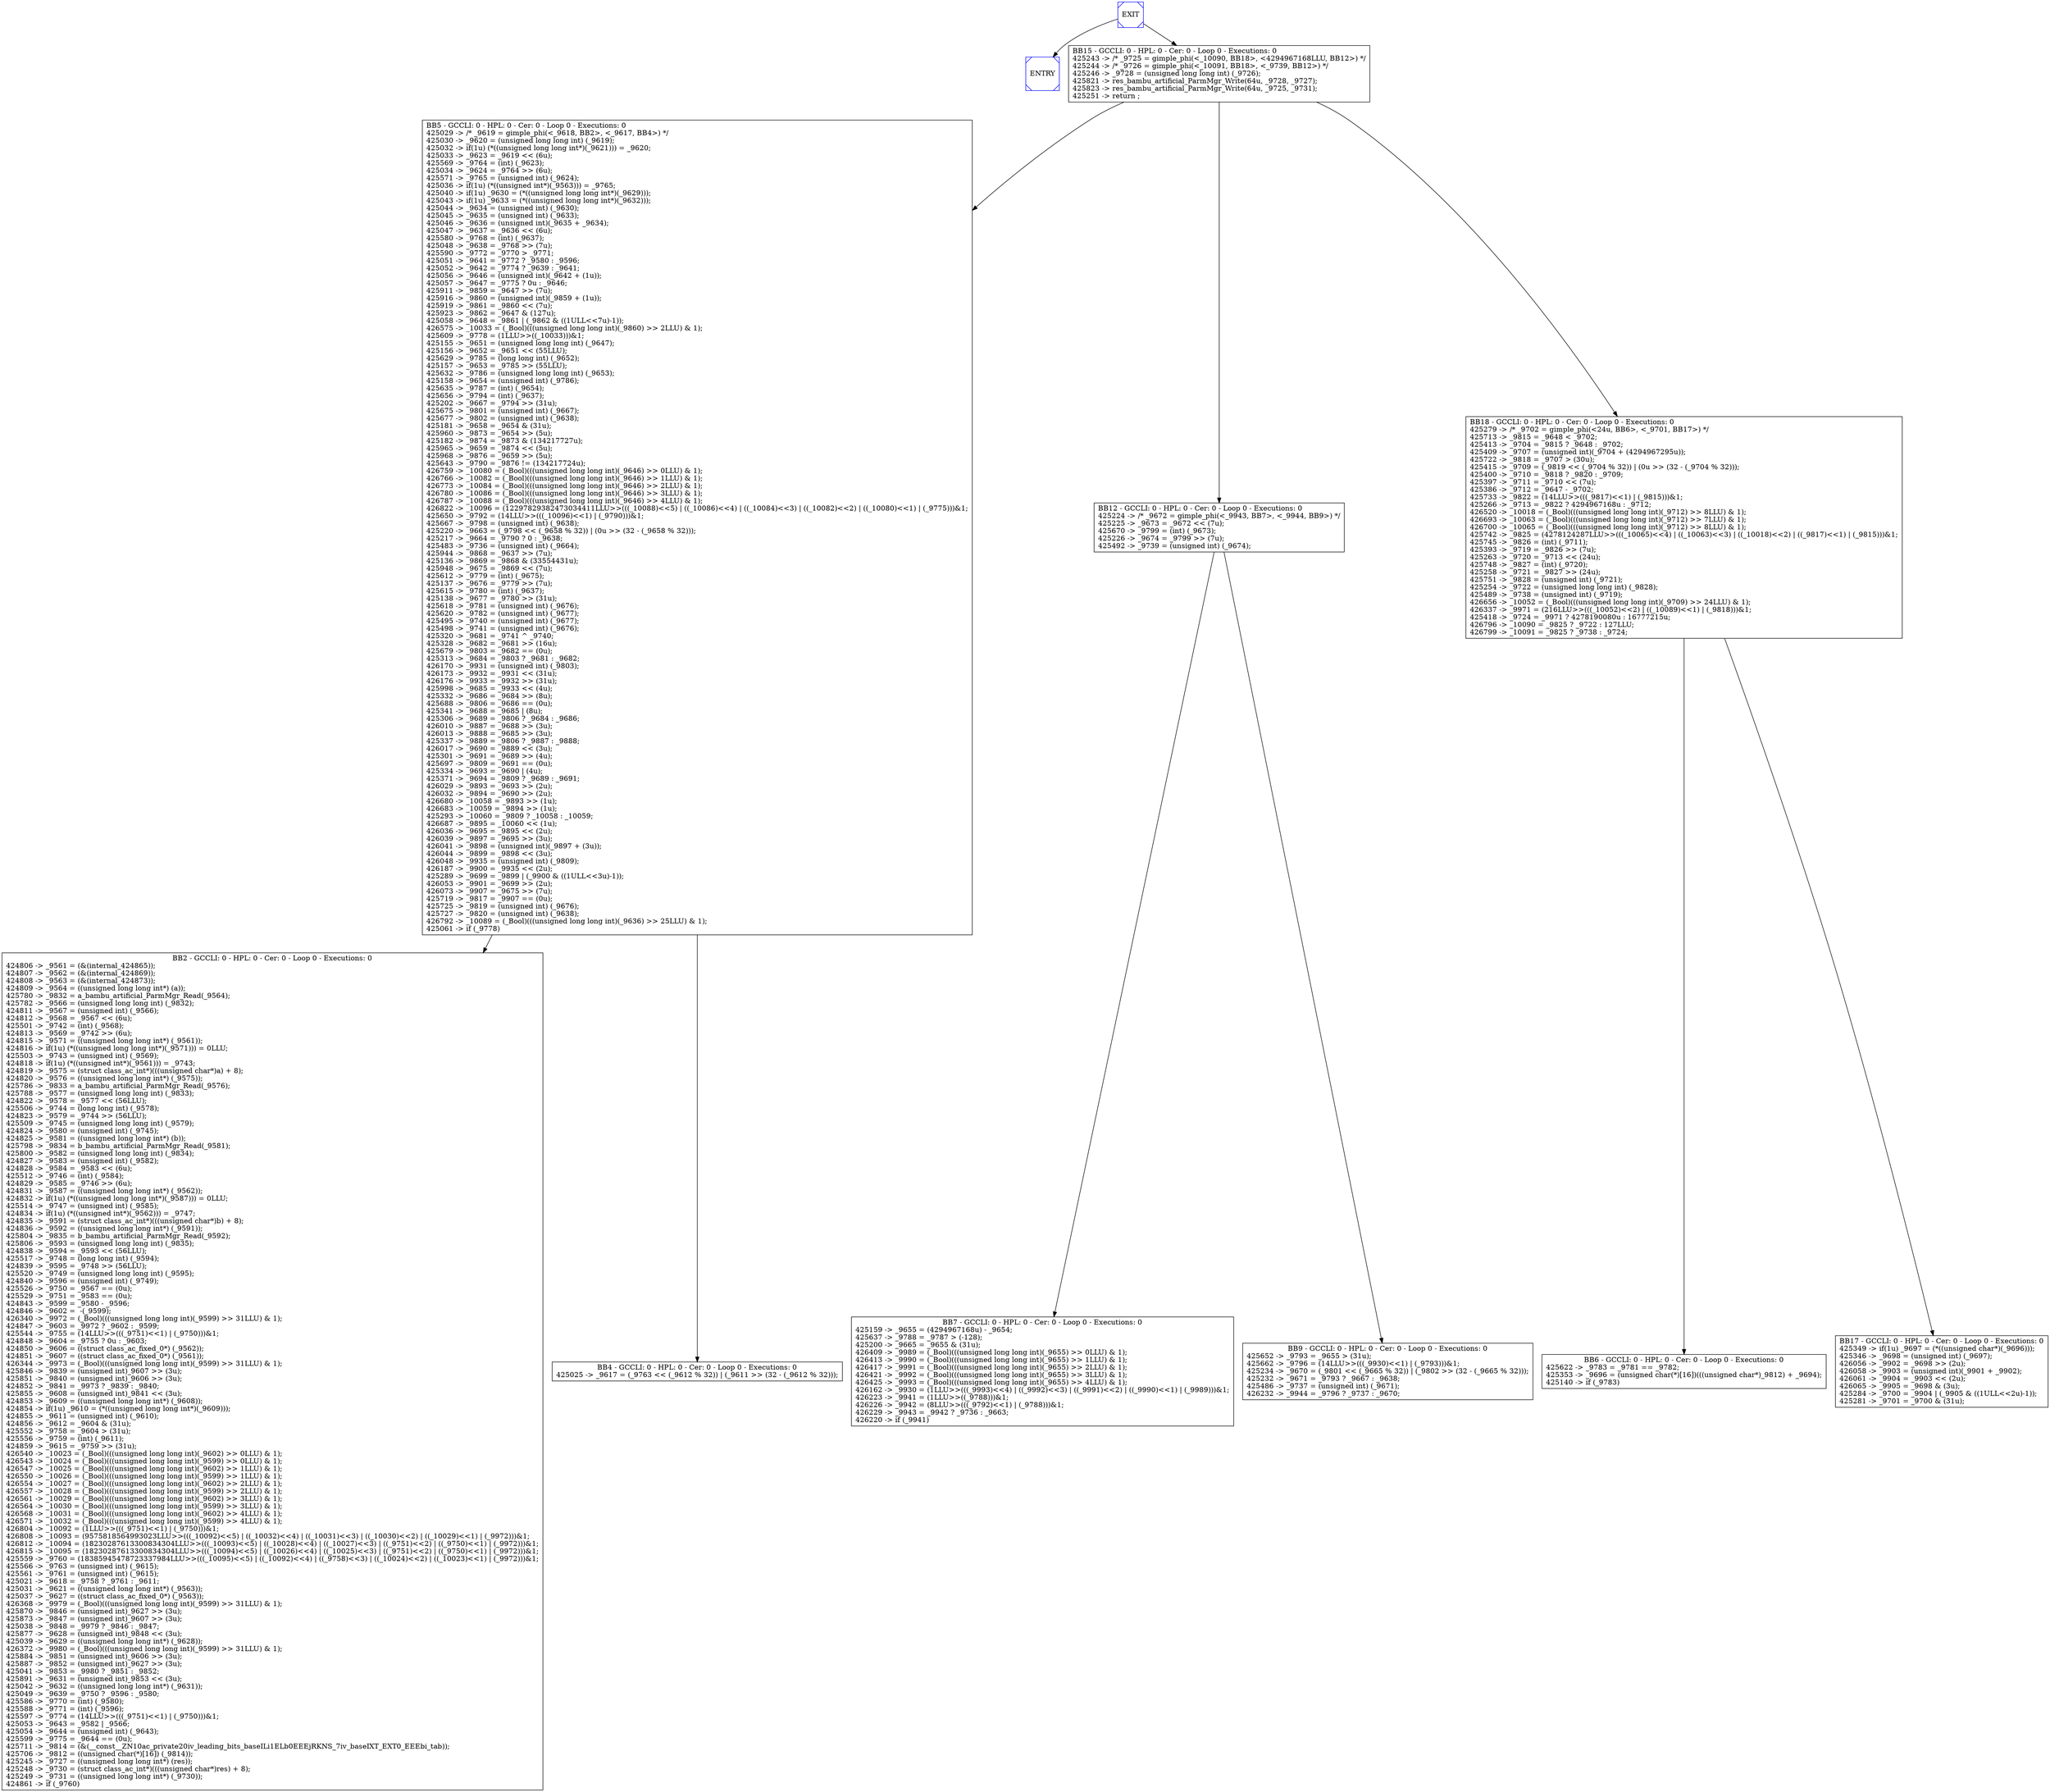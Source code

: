 digraph G {
0[color=blue,shape=Msquare, label="ENTRY"];
1[color=blue,shape=Msquare, label="EXIT"];
2[shape=box, label="BB2 - GCCLI: 0 - HPL: 0 - Cer: 0 - Loop 0 - Executions: 0\n424806 -> _9561 = (&(internal_424865));\l424807 -> _9562 = (&(internal_424869));\l424808 -> _9563 = (&(internal_424873));\l424809 -> _9564 = ((unsigned long long int*) (a));\l425780 -> _9832 = a_bambu_artificial_ParmMgr_Read(_9564);\l425782 -> _9566 = (unsigned long long int) (_9832);\l424811 -> _9567 = (unsigned int) (_9566);\l424812 -> _9568 = _9567 << (6u);\l425501 -> _9742 = (int) (_9568);\l424813 -> _9569 = _9742 >> (6u);\l424815 -> _9571 = ((unsigned long long int*) (_9561));\l424816 -> if(1u) (*((unsigned long long int*)(_9571))) = 0LLU;\l425503 -> _9743 = (unsigned int) (_9569);\l424818 -> if(1u) (*((unsigned int*)(_9561))) = _9743;\l424819 -> _9575 = (struct class_ac_int*)(((unsigned char*)a) + 8);\l424820 -> _9576 = ((unsigned long long int*) (_9575));\l425786 -> _9833 = a_bambu_artificial_ParmMgr_Read(_9576);\l425788 -> _9577 = (unsigned long long int) (_9833);\l424822 -> _9578 = _9577 << (56LLU);\l425506 -> _9744 = (long long int) (_9578);\l424823 -> _9579 = _9744 >> (56LLU);\l425509 -> _9745 = (unsigned long long int) (_9579);\l424824 -> _9580 = (unsigned int) (_9745);\l424825 -> _9581 = ((unsigned long long int*) (b));\l425798 -> _9834 = b_bambu_artificial_ParmMgr_Read(_9581);\l425800 -> _9582 = (unsigned long long int) (_9834);\l424827 -> _9583 = (unsigned int) (_9582);\l424828 -> _9584 = _9583 << (6u);\l425512 -> _9746 = (int) (_9584);\l424829 -> _9585 = _9746 >> (6u);\l424831 -> _9587 = ((unsigned long long int*) (_9562));\l424832 -> if(1u) (*((unsigned long long int*)(_9587))) = 0LLU;\l425514 -> _9747 = (unsigned int) (_9585);\l424834 -> if(1u) (*((unsigned int*)(_9562))) = _9747;\l424835 -> _9591 = (struct class_ac_int*)(((unsigned char*)b) + 8);\l424836 -> _9592 = ((unsigned long long int*) (_9591));\l425804 -> _9835 = b_bambu_artificial_ParmMgr_Read(_9592);\l425806 -> _9593 = (unsigned long long int) (_9835);\l424838 -> _9594 = _9593 << (56LLU);\l425517 -> _9748 = (long long int) (_9594);\l424839 -> _9595 = _9748 >> (56LLU);\l425520 -> _9749 = (unsigned long long int) (_9595);\l424840 -> _9596 = (unsigned int) (_9749);\l425526 -> _9750 = _9567 == (0u);\l425529 -> _9751 = _9583 == (0u);\l424843 -> _9599 = _9580 - _9596;\l424846 -> _9602 =  -(_9599);\l426340 -> _9972 = (_Bool)(((unsigned long long int)(_9599) >> 31LLU) & 1);\l424847 -> _9603 = _9972 ? _9602 : _9599;\l425544 -> _9755 = (14LLU>>(((_9751)<<1) | (_9750)))&1;\l424848 -> _9604 = _9755 ? 0u : _9603;\l424850 -> _9606 = ((struct class_ac_fixed_0*) (_9562));\l424851 -> _9607 = ((struct class_ac_fixed_0*) (_9561));\l426344 -> _9973 = (_Bool)(((unsigned long long int)(_9599) >> 31LLU) & 1);\l425846 -> _9839 = (unsigned int)_9607 >> (3u);\l425851 -> _9840 = (unsigned int)_9606 >> (3u);\l424852 -> _9841 = _9973 ? _9839 : _9840;\l425855 -> _9608 = (unsigned int)_9841 << (3u);\l424853 -> _9609 = ((unsigned long long int*) (_9608));\l424854 -> if(1u) _9610 = (*((unsigned long long int*)(_9609)));\l424855 -> _9611 = (unsigned int) (_9610);\l424856 -> _9612 = _9604 & (31u);\l425552 -> _9758 = _9604 > (31u);\l425556 -> _9759 = (int) (_9611);\l424859 -> _9615 = _9759 >> (31u);\l426540 -> _10023 = (_Bool)(((unsigned long long int)(_9602) >> 0LLU) & 1);\l426543 -> _10024 = (_Bool)(((unsigned long long int)(_9599) >> 0LLU) & 1);\l426547 -> _10025 = (_Bool)(((unsigned long long int)(_9602) >> 1LLU) & 1);\l426550 -> _10026 = (_Bool)(((unsigned long long int)(_9599) >> 1LLU) & 1);\l426554 -> _10027 = (_Bool)(((unsigned long long int)(_9602) >> 2LLU) & 1);\l426557 -> _10028 = (_Bool)(((unsigned long long int)(_9599) >> 2LLU) & 1);\l426561 -> _10029 = (_Bool)(((unsigned long long int)(_9602) >> 3LLU) & 1);\l426564 -> _10030 = (_Bool)(((unsigned long long int)(_9599) >> 3LLU) & 1);\l426568 -> _10031 = (_Bool)(((unsigned long long int)(_9602) >> 4LLU) & 1);\l426571 -> _10032 = (_Bool)(((unsigned long long int)(_9599) >> 4LLU) & 1);\l426804 -> _10092 = (1LLU>>(((_9751)<<1) | (_9750)))&1;\l426808 -> _10093 = (9575818564993023LLU>>(((_10092)<<5) | ((_10032)<<4) | ((_10031)<<3) | ((_10030)<<2) | ((_10029)<<1) | (_9972)))&1;\l426812 -> _10094 = (18230287613300834304LLU>>(((_10093)<<5) | ((_10028)<<4) | ((_10027)<<3) | ((_9751)<<2) | ((_9750)<<1) | (_9972)))&1;\l426815 -> _10095 = (18230287613300834304LLU>>(((_10094)<<5) | ((_10026)<<4) | ((_10025)<<3) | ((_9751)<<2) | ((_9750)<<1) | (_9972)))&1;\l425559 -> _9760 = (18385945478723337984LLU>>(((_10095)<<5) | ((_10092)<<4) | ((_9758)<<3) | ((_10024)<<2) | ((_10023)<<1) | (_9972)))&1;\l425566 -> _9763 = (unsigned int) (_9615);\l425561 -> _9761 = (unsigned int) (_9615);\l425021 -> _9618 = _9758 ? _9761 : _9611;\l425031 -> _9621 = ((unsigned long long int*) (_9563));\l425037 -> _9627 = ((struct class_ac_fixed_0*) (_9563));\l426368 -> _9979 = (_Bool)(((unsigned long long int)(_9599) >> 31LLU) & 1);\l425870 -> _9846 = (unsigned int)_9627 >> (3u);\l425873 -> _9847 = (unsigned int)_9607 >> (3u);\l425038 -> _9848 = _9979 ? _9846 : _9847;\l425877 -> _9628 = (unsigned int)_9848 << (3u);\l425039 -> _9629 = ((unsigned long long int*) (_9628));\l426372 -> _9980 = (_Bool)(((unsigned long long int)(_9599) >> 31LLU) & 1);\l425884 -> _9851 = (unsigned int)_9606 >> (3u);\l425887 -> _9852 = (unsigned int)_9627 >> (3u);\l425041 -> _9853 = _9980 ? _9851 : _9852;\l425891 -> _9631 = (unsigned int)_9853 << (3u);\l425042 -> _9632 = ((unsigned long long int*) (_9631));\l425049 -> _9639 = _9750 ? _9596 : _9580;\l425586 -> _9770 = (int) (_9580);\l425588 -> _9771 = (int) (_9596);\l425597 -> _9774 = (14LLU>>(((_9751)<<1) | (_9750)))&1;\l425053 -> _9643 = _9582 | _9566;\l425054 -> _9644 = (unsigned int) (_9643);\l425599 -> _9775 = _9644 == (0u);\l425711 -> _9814 = (&(__const__ZN10ac_private20iv_leading_bits_baseILi1ELb0EEEjRKNS_7iv_baseIXT_EXT0_EEEbi_tab));\l425706 -> _9812 = ((unsigned char(*)[16]) (_9814));\l425245 -> _9727 = ((unsigned long long int*) (res));\l425248 -> _9730 = (struct class_ac_int*)(((unsigned char*)res) + 8);\l425249 -> _9731 = ((unsigned long long int*) (_9730));\l424861 -> if (_9760)\l"];
3[shape=box, label="BB4 - GCCLI: 0 - HPL: 0 - Cer: 0 - Loop 0 - Executions: 0\n425025 -> _9617 = (_9763 << (_9612 % 32)) | (_9611 >> (32 - (_9612 % 32)));\l"];
4[shape=box, label="BB5 - GCCLI: 0 - HPL: 0 - Cer: 0 - Loop 0 - Executions: 0\l425029 -> /* _9619 = gimple_phi(<_9618, BB2>, <_9617, BB4>) */\l425030 -> _9620 = (unsigned long long int) (_9619);\l425032 -> if(1u) (*((unsigned long long int*)(_9621))) = _9620;\l425033 -> _9623 = _9619 << (6u);\l425569 -> _9764 = (int) (_9623);\l425034 -> _9624 = _9764 >> (6u);\l425571 -> _9765 = (unsigned int) (_9624);\l425036 -> if(1u) (*((unsigned int*)(_9563))) = _9765;\l425040 -> if(1u) _9630 = (*((unsigned long long int*)(_9629)));\l425043 -> if(1u) _9633 = (*((unsigned long long int*)(_9632)));\l425044 -> _9634 = (unsigned int) (_9630);\l425045 -> _9635 = (unsigned int) (_9633);\l425046 -> _9636 = (unsigned int)(_9635 + _9634);\l425047 -> _9637 = _9636 << (6u);\l425580 -> _9768 = (int) (_9637);\l425048 -> _9638 = _9768 >> (7u);\l425590 -> _9772 = _9770 > _9771;\l425051 -> _9641 = _9772 ? _9580 : _9596;\l425052 -> _9642 = _9774 ? _9639 : _9641;\l425056 -> _9646 = (unsigned int)(_9642 + (1u));\l425057 -> _9647 = _9775 ? 0u : _9646;\l425911 -> _9859 = _9647 >> (7u);\l425916 -> _9860 = (unsigned int)(_9859 + (1u));\l425919 -> _9861 = _9860 << (7u);\l425923 -> _9862 = _9647 & (127u);\l425058 -> _9648 = _9861 | (_9862 & ((1ULL<<7u)-1));\l426575 -> _10033 = (_Bool)(((unsigned long long int)(_9860) >> 2LLU) & 1);\l425609 -> _9778 = (1LLU>>((_10033)))&1;\l425155 -> _9651 = (unsigned long long int) (_9647);\l425156 -> _9652 = _9651 << (55LLU);\l425629 -> _9785 = (long long int) (_9652);\l425157 -> _9653 = _9785 >> (55LLU);\l425632 -> _9786 = (unsigned long long int) (_9653);\l425158 -> _9654 = (unsigned int) (_9786);\l425635 -> _9787 = (int) (_9654);\l425656 -> _9794 = (int) (_9637);\l425202 -> _9667 = _9794 >> (31u);\l425675 -> _9801 = (unsigned int) (_9667);\l425677 -> _9802 = (unsigned int) (_9638);\l425181 -> _9658 = _9654 & (31u);\l425960 -> _9873 = _9654 >> (5u);\l425182 -> _9874 = _9873 & (134217727u);\l425965 -> _9659 = _9874 << (5u);\l425968 -> _9876 = _9659 >> (5u);\l425643 -> _9790 = _9876 != (134217724u);\l426759 -> _10080 = (_Bool)(((unsigned long long int)(_9646) >> 0LLU) & 1);\l426766 -> _10082 = (_Bool)(((unsigned long long int)(_9646) >> 1LLU) & 1);\l426773 -> _10084 = (_Bool)(((unsigned long long int)(_9646) >> 2LLU) & 1);\l426780 -> _10086 = (_Bool)(((unsigned long long int)(_9646) >> 3LLU) & 1);\l426787 -> _10088 = (_Bool)(((unsigned long long int)(_9646) >> 4LLU) & 1);\l426822 -> _10096 = (12297829382473034411LLU>>(((_10088)<<5) | ((_10086)<<4) | ((_10084)<<3) | ((_10082)<<2) | ((_10080)<<1) | (_9775)))&1;\l425650 -> _9792 = (14LLU>>(((_10096)<<1) | (_9790)))&1;\l425667 -> _9798 = (unsigned int) (_9638);\l425220 -> _9663 = (_9798 << (_9658 % 32)) | (0u >> (32 - (_9658 % 32)));\l425217 -> _9664 = _9790 ? 0 : _9638;\l425483 -> _9736 = (unsigned int) (_9664);\l425944 -> _9868 = _9637 >> (7u);\l425136 -> _9869 = _9868 & (33554431u);\l425948 -> _9675 = _9869 << (7u);\l425612 -> _9779 = (int) (_9675);\l425137 -> _9676 = _9779 >> (7u);\l425615 -> _9780 = (int) (_9637);\l425138 -> _9677 = _9780 >> (31u);\l425618 -> _9781 = (unsigned int) (_9676);\l425620 -> _9782 = (unsigned int) (_9677);\l425495 -> _9740 = (unsigned int) (_9677);\l425498 -> _9741 = (unsigned int) (_9676);\l425320 -> _9681 = _9741 ^ _9740;\l425328 -> _9682 = _9681 >> (16u);\l425679 -> _9803 = _9682 == (0u);\l425313 -> _9684 = _9803 ? _9681 : _9682;\l426170 -> _9931 = (unsigned int) (_9803);\l426173 -> _9932 = _9931 << (31u);\l426176 -> _9933 = _9932 >> (31u);\l425998 -> _9685 = _9933 << (4u);\l425332 -> _9686 = _9684 >> (8u);\l425688 -> _9806 = _9686 == (0u);\l425341 -> _9688 = _9685 | (8u);\l425306 -> _9689 = _9806 ? _9684 : _9686;\l426010 -> _9887 = _9688 >> (3u);\l426013 -> _9888 = _9685 >> (3u);\l425337 -> _9889 = _9806 ? _9887 : _9888;\l426017 -> _9690 = _9889 << (3u);\l425301 -> _9691 = _9689 >> (4u);\l425697 -> _9809 = _9691 == (0u);\l425334 -> _9693 = _9690 | (4u);\l425371 -> _9694 = _9809 ? _9689 : _9691;\l426029 -> _9893 = _9693 >> (2u);\l426032 -> _9894 = _9690 >> (2u);\l426680 -> _10058 = _9893 >> (1u);\l426683 -> _10059 = _9894 >> (1u);\l425293 -> _10060 = _9809 ? _10058 : _10059;\l426687 -> _9895 = _10060 << (1u);\l426036 -> _9695 = _9895 << (2u);\l426039 -> _9897 = _9695 >> (3u);\l426041 -> _9898 = (unsigned int)(_9897 + (3u));\l426044 -> _9899 = _9898 << (3u);\l426048 -> _9935 = (unsigned int) (_9809);\l426187 -> _9900 = _9935 << (2u);\l425289 -> _9699 = _9899 | (_9900 & ((1ULL<<3u)-1));\l426053 -> _9901 = _9699 >> (2u);\l426073 -> _9907 = _9675 >> (7u);\l425719 -> _9817 = _9907 == (0u);\l425725 -> _9819 = (unsigned int) (_9676);\l425727 -> _9820 = (unsigned int) (_9638);\l426792 -> _10089 = (_Bool)(((unsigned long long int)(_9636) >> 25LLU) & 1);\l425061 -> if (_9778)\l"];
5[shape=box, label="BB6 - GCCLI: 0 - HPL: 0 - Cer: 0 - Loop 0 - Executions: 0\n425622 -> _9783 = _9781 == _9782;\l425353 -> _9696 = (unsigned char(*)[16])(((unsigned char*)_9812) + _9694);\l425140 -> if (_9783)\l"];
6[shape=box, label="BB7 - GCCLI: 0 - HPL: 0 - Cer: 0 - Loop 0 - Executions: 0\n425159 -> _9655 = (4294967168u) - _9654;\l425637 -> _9788 = _9787 > (-128);\l425200 -> _9665 = _9655 & (31u);\l426409 -> _9989 = (_Bool)(((unsigned long long int)(_9655) >> 0LLU) & 1);\l426413 -> _9990 = (_Bool)(((unsigned long long int)(_9655) >> 1LLU) & 1);\l426417 -> _9991 = (_Bool)(((unsigned long long int)(_9655) >> 2LLU) & 1);\l426421 -> _9992 = (_Bool)(((unsigned long long int)(_9655) >> 3LLU) & 1);\l426425 -> _9993 = (_Bool)(((unsigned long long int)(_9655) >> 4LLU) & 1);\l426162 -> _9930 = (1LLU>>(((_9993)<<4) | ((_9992)<<3) | ((_9991)<<2) | ((_9990)<<1) | (_9989)))&1;\l426223 -> _9941 = (1LLU>>((_9788)))&1;\l426226 -> _9942 = (8LLU>>(((_9792)<<1) | (_9788)))&1;\l426229 -> _9943 = _9942 ? _9736 : _9663;\l426220 -> if (_9941)\l"];
7[shape=box, label="BB9 - GCCLI: 0 - HPL: 0 - Cer: 0 - Loop 0 - Executions: 0\n425652 -> _9793 = _9655 > (31u);\l425662 -> _9796 = (14LLU>>(((_9930)<<1) | (_9793)))&1;\l425234 -> _9670 = (_9801 << (_9665 % 32)) | (_9802 >> (32 - (_9665 % 32)));\l425232 -> _9671 = _9793 ? _9667 : _9638;\l425486 -> _9737 = (unsigned int) (_9671);\l426232 -> _9944 = _9796 ? _9737 : _9670;\l"];
8[shape=box, label="BB12 - GCCLI: 0 - HPL: 0 - Cer: 0 - Loop 0 - Executions: 0\l425224 -> /* _9672 = gimple_phi(<_9943, BB7>, <_9944, BB9>) */\l425225 -> _9673 = _9672 << (7u);\l425670 -> _9799 = (int) (_9673);\l425226 -> _9674 = _9799 >> (7u);\l425492 -> _9739 = (unsigned int) (_9674);\l"];
9[shape=box, label="BB15 - GCCLI: 0 - HPL: 0 - Cer: 0 - Loop 0 - Executions: 0\l425243 -> /* _9725 = gimple_phi(<_10090, BB18>, <4294967168LLU, BB12>) */\l425244 -> /* _9726 = gimple_phi(<_10091, BB18>, <_9739, BB12>) */\l425246 -> _9728 = (unsigned long long int) (_9726);\l425821 -> res_bambu_artificial_ParmMgr_Write(64u, _9728, _9727);\l425823 -> res_bambu_artificial_ParmMgr_Write(64u, _9725, _9731);\l425251 -> return ;\l"];
10[shape=box, label="BB17 - GCCLI: 0 - HPL: 0 - Cer: 0 - Loop 0 - Executions: 0\n425349 -> if(1u) _9697 = (*((unsigned char*)(_9696)));\l425346 -> _9698 = (unsigned int) (_9697);\l426056 -> _9902 = _9698 >> (2u);\l426058 -> _9903 = (unsigned int)(_9901 + _9902);\l426061 -> _9904 = _9903 << (2u);\l426065 -> _9905 = _9698 & (3u);\l425284 -> _9700 = _9904 | (_9905 & ((1ULL<<2u)-1));\l425281 -> _9701 = _9700 & (31u);\l"];
11[shape=box, label="BB18 - GCCLI: 0 - HPL: 0 - Cer: 0 - Loop 0 - Executions: 0\l425279 -> /* _9702 = gimple_phi(<24u, BB6>, <_9701, BB17>) */\l425713 -> _9815 = _9648 < _9702;\l425413 -> _9704 = _9815 ? _9648 : _9702;\l425409 -> _9707 = (unsigned int)(_9704 + (4294967295u));\l425722 -> _9818 = _9707 > (30u);\l425415 -> _9709 = (_9819 << (_9704 % 32)) | (0u >> (32 - (_9704 % 32)));\l425400 -> _9710 = _9818 ? _9820 : _9709;\l425397 -> _9711 = _9710 << (7u);\l425386 -> _9712 = _9647 - _9702;\l425733 -> _9822 = (14LLU>>(((_9817)<<1) | (_9815)))&1;\l425266 -> _9713 = _9822 ? 4294967168u : _9712;\l426520 -> _10018 = (_Bool)(((unsigned long long int)(_9712) >> 8LLU) & 1);\l426693 -> _10063 = (_Bool)(((unsigned long long int)(_9712) >> 7LLU) & 1);\l426700 -> _10065 = (_Bool)(((unsigned long long int)(_9712) >> 8LLU) & 1);\l425742 -> _9825 = (4278124287LLU>>(((_10065)<<4) | ((_10063)<<3) | ((_10018)<<2) | ((_9817)<<1) | (_9815)))&1;\l425745 -> _9826 = (int) (_9711);\l425393 -> _9719 = _9826 >> (7u);\l425263 -> _9720 = _9713 << (24u);\l425748 -> _9827 = (int) (_9720);\l425258 -> _9721 = _9827 >> (24u);\l425751 -> _9828 = (unsigned int) (_9721);\l425254 -> _9722 = (unsigned long long int) (_9828);\l425489 -> _9738 = (unsigned int) (_9719);\l426656 -> _10052 = (_Bool)(((unsigned long long int)(_9709) >> 24LLU) & 1);\l426337 -> _9971 = (216LLU>>(((_10052)<<2) | ((_10089)<<1) | (_9818)))&1;\l425418 -> _9724 = _9971 ? 4278190080u : 16777215u;\l426796 -> _10090 = _9825 ? _9722 : 127LLU;\l426799 -> _10091 = _9825 ? _9738 : _9724;\l"];
1->0 [fontcolor=blue];
9->4 [fontcolor=blue];
8->6 [fontcolor=blue];
4->2 [fontcolor=blue];
9->11 [fontcolor=blue];
11->5 [fontcolor=blue];
1->9 [fontcolor=blue];
4->3 [fontcolor=blue];
9->8 [fontcolor=blue];
8->7 [fontcolor=blue];
11->10 [fontcolor=blue];
}
